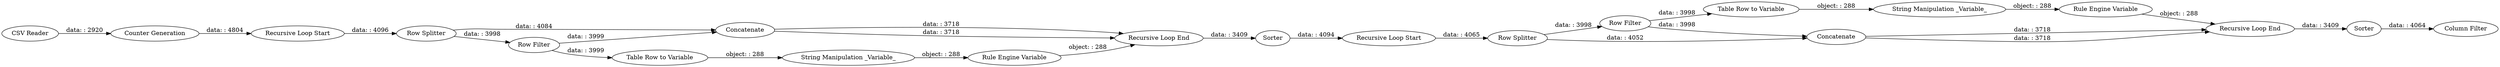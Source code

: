 digraph {
	"-6686093209920727983_17" [label="Row Splitter"]
	"-6686093209920727983_23" [label="Rule Engine Variable"]
	"-6686093209920727983_13" [label="String Manipulation _Variable_"]
	"-6686093209920727983_21" [label="Recursive Loop End"]
	"-6686093209920727983_7" [label="Recursive Loop Start"]
	"-6686093209920727983_25" [label="Counter Generation"]
	"-6686093209920727983_27" [label="Column Filter"]
	"-6686093209920727983_18" [label="Row Filter"]
	"-6686093209920727983_22" [label="String Manipulation _Variable_"]
	"-6686093209920727983_20" [label="Table Row to Variable"]
	"-6686093209920727983_12" [label="Recursive Loop End"]
	"-6686093209920727983_24" [label=Sorter]
	"-6686093209920727983_6" [label="CSV Reader"]
	"-6686093209920727983_8" [label="Row Splitter"]
	"-6686093209920727983_10" [label=Concatenate]
	"-6686093209920727983_19" [label=Concatenate]
	"-6686093209920727983_16" [label="Recursive Loop Start"]
	"-6686093209920727983_9" [label="Row Filter"]
	"-6686093209920727983_26" [label=Sorter]
	"-6686093209920727983_11" [label="Table Row to Variable"]
	"-6686093209920727983_14" [label="Rule Engine Variable"]
	"-6686093209920727983_24" -> "-6686093209920727983_16" [label="data: : 4094"]
	"-6686093209920727983_20" -> "-6686093209920727983_22" [label="object: : 288"]
	"-6686093209920727983_8" -> "-6686093209920727983_10" [label="data: : 4084"]
	"-6686093209920727983_8" -> "-6686093209920727983_9" [label="data: : 3998"]
	"-6686093209920727983_23" -> "-6686093209920727983_21" [label="object: : 288"]
	"-6686093209920727983_19" -> "-6686093209920727983_21" [label="data: : 3718"]
	"-6686093209920727983_12" -> "-6686093209920727983_24" [label="data: : 3409"]
	"-6686093209920727983_11" -> "-6686093209920727983_13" [label="object: : 288"]
	"-6686093209920727983_22" -> "-6686093209920727983_23" [label="object: : 288"]
	"-6686093209920727983_10" -> "-6686093209920727983_12" [label="data: : 3718"]
	"-6686093209920727983_17" -> "-6686093209920727983_19" [label="data: : 4052"]
	"-6686093209920727983_16" -> "-6686093209920727983_17" [label="data: : 4065"]
	"-6686093209920727983_19" -> "-6686093209920727983_21" [label="data: : 3718"]
	"-6686093209920727983_7" -> "-6686093209920727983_8" [label="data: : 4096"]
	"-6686093209920727983_18" -> "-6686093209920727983_20" [label="data: : 3998"]
	"-6686093209920727983_18" -> "-6686093209920727983_19" [label="data: : 3998"]
	"-6686093209920727983_13" -> "-6686093209920727983_14" [label="object: : 288"]
	"-6686093209920727983_14" -> "-6686093209920727983_12" [label="object: : 288"]
	"-6686093209920727983_17" -> "-6686093209920727983_18" [label="data: : 3998"]
	"-6686093209920727983_9" -> "-6686093209920727983_11" [label="data: : 3999"]
	"-6686093209920727983_10" -> "-6686093209920727983_12" [label="data: : 3718"]
	"-6686093209920727983_9" -> "-6686093209920727983_10" [label="data: : 3999"]
	"-6686093209920727983_6" -> "-6686093209920727983_25" [label="data: : 2920"]
	"-6686093209920727983_21" -> "-6686093209920727983_26" [label="data: : 3409"]
	"-6686093209920727983_26" -> "-6686093209920727983_27" [label="data: : 4064"]
	"-6686093209920727983_25" -> "-6686093209920727983_7" [label="data: : 4804"]
	rankdir=LR
}
